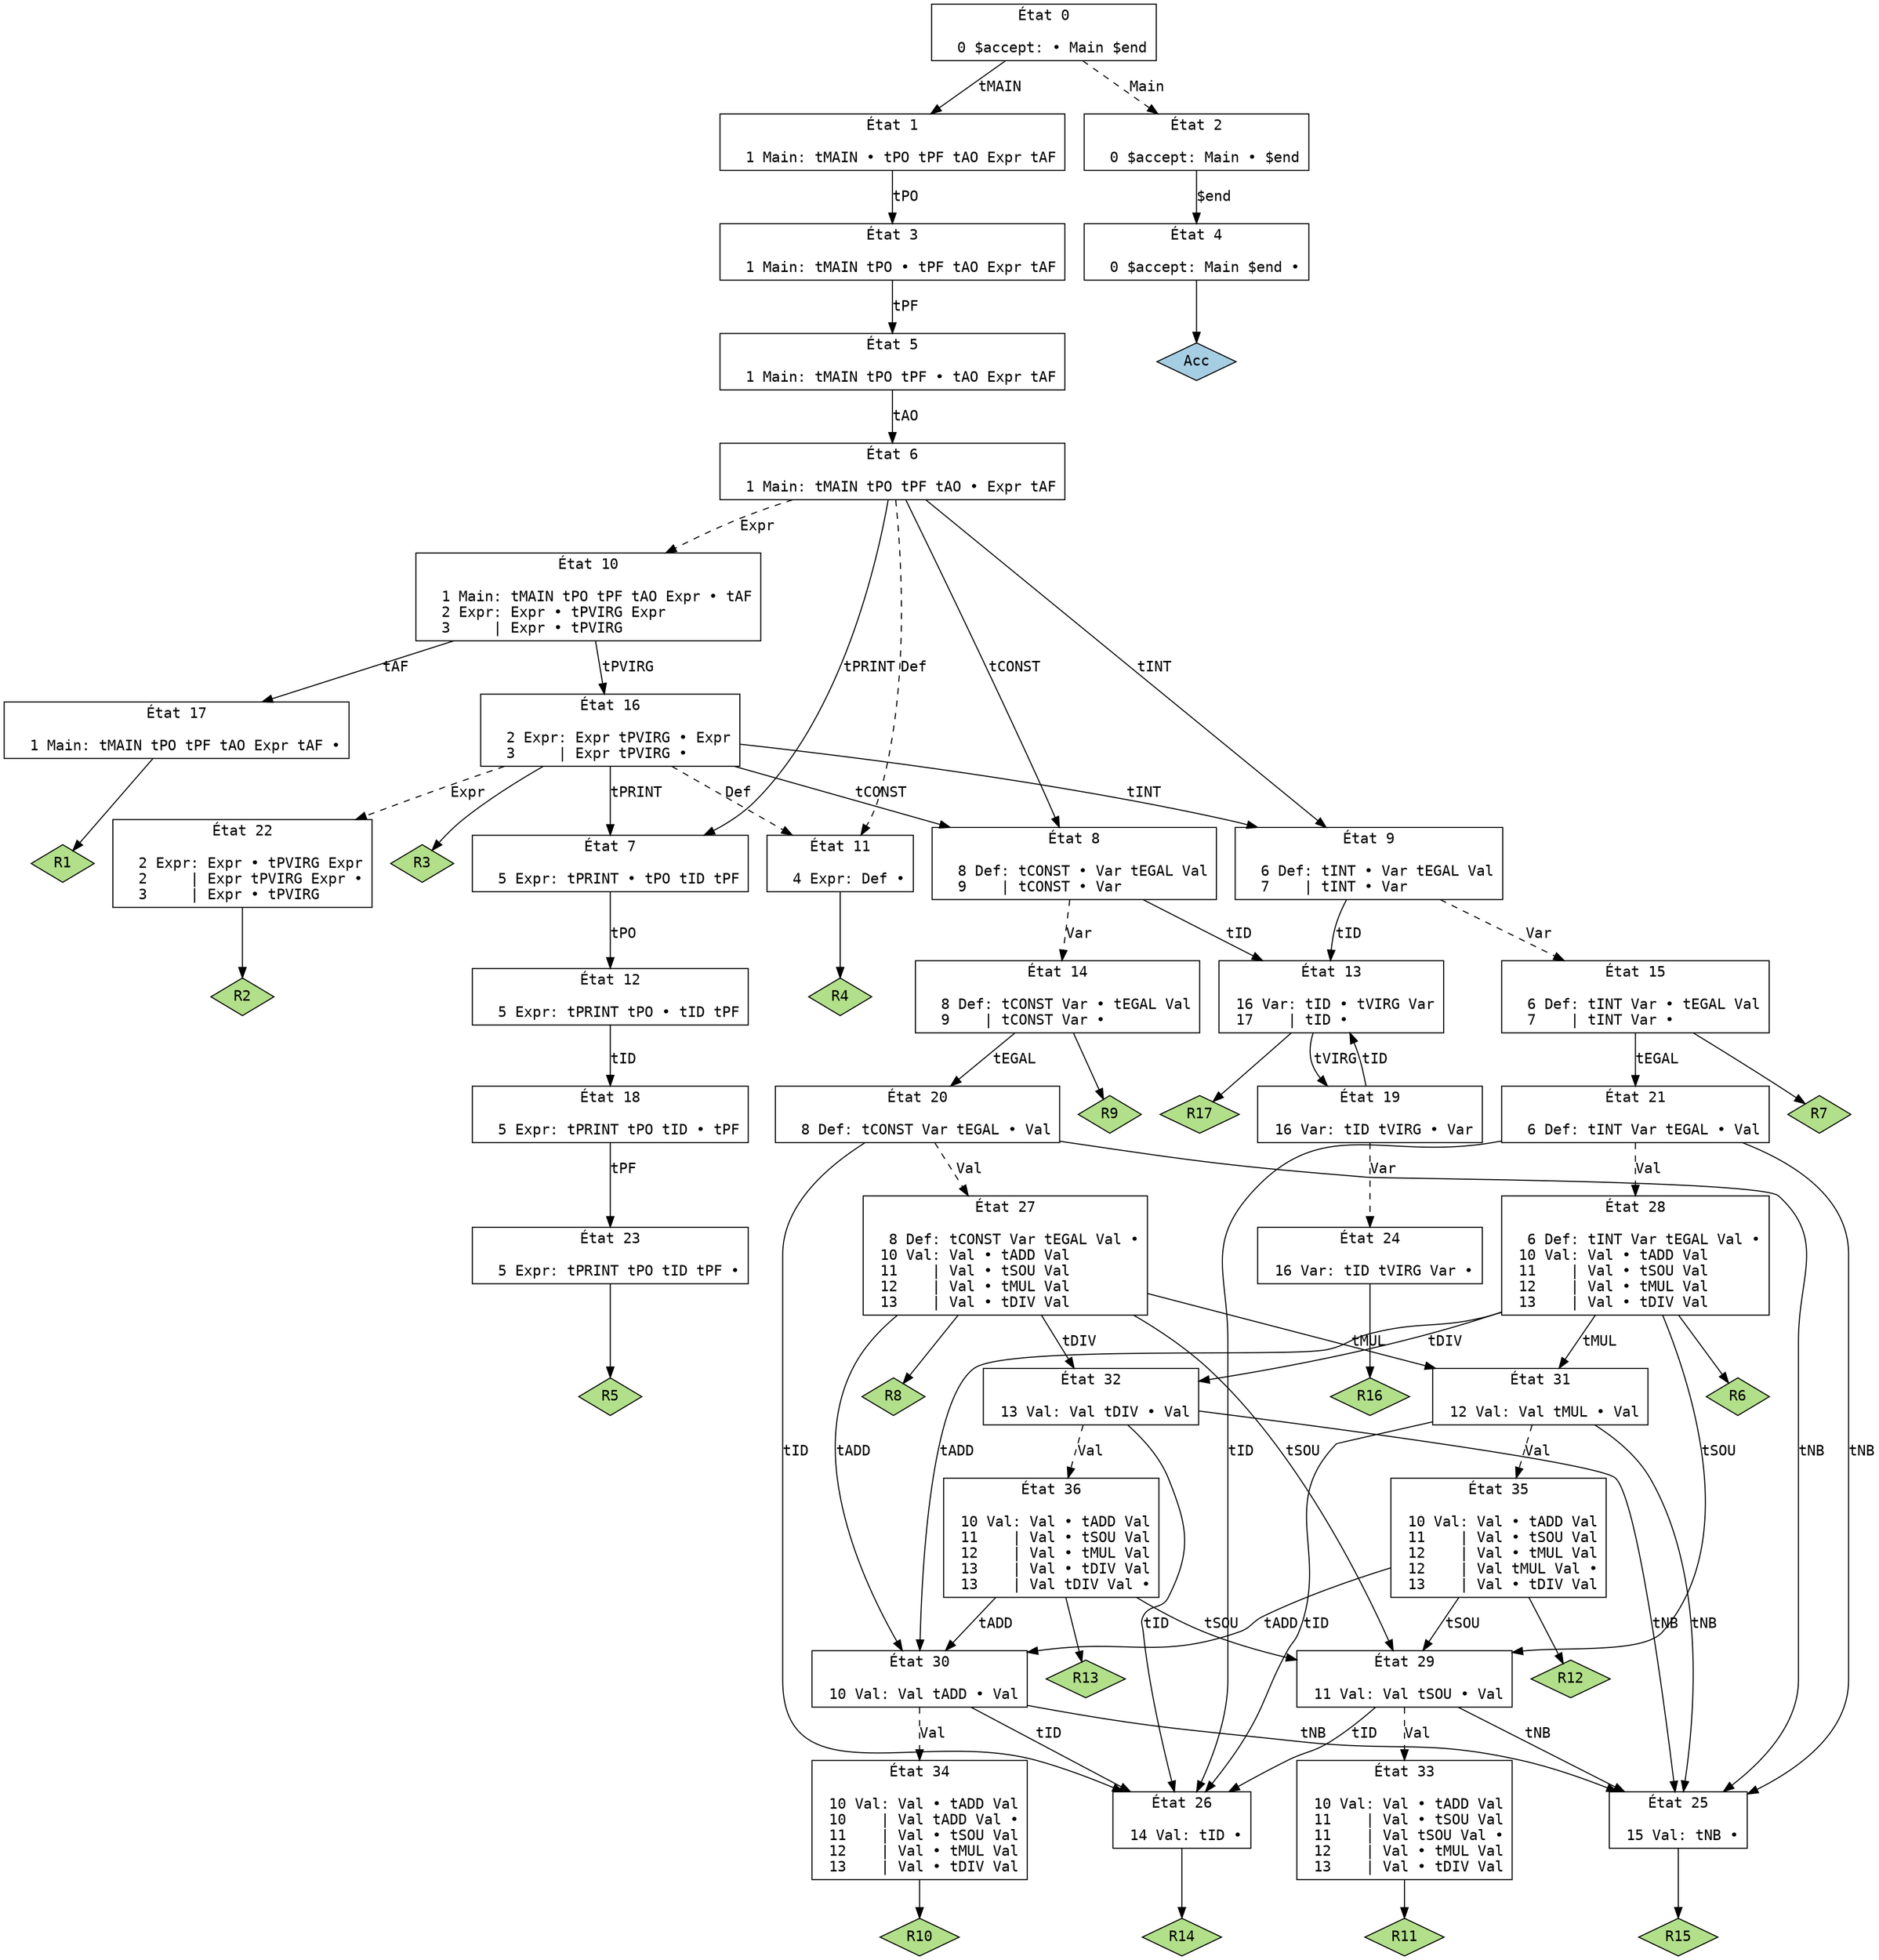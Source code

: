 // Produit par GNU Bison 3.8.2.
// Rapporter les bugs à <bug-bison@gnu.org>.
// Page d'accueil: <https://www.gnu.org/software/bison/>.

digraph "syntax.y"
{
  node [fontname = courier, shape = box, colorscheme = paired6]
  edge [fontname = courier]

  0 [label="État 0\n\l  0 $accept: • Main $end\l"]
  0 -> 1 [style=solid label="tMAIN"]
  0 -> 2 [style=dashed label="Main"]
  1 [label="État 1\n\l  1 Main: tMAIN • tPO tPF tAO Expr tAF\l"]
  1 -> 3 [style=solid label="tPO"]
  2 [label="État 2\n\l  0 $accept: Main • $end\l"]
  2 -> 4 [style=solid label="$end"]
  3 [label="État 3\n\l  1 Main: tMAIN tPO • tPF tAO Expr tAF\l"]
  3 -> 5 [style=solid label="tPF"]
  4 [label="État 4\n\l  0 $accept: Main $end •\l"]
  4 -> "4R0" [style=solid]
 "4R0" [label="Acc", fillcolor=1, shape=diamond, style=filled]
  5 [label="État 5\n\l  1 Main: tMAIN tPO tPF • tAO Expr tAF\l"]
  5 -> 6 [style=solid label="tAO"]
  6 [label="État 6\n\l  1 Main: tMAIN tPO tPF tAO • Expr tAF\l"]
  6 -> 7 [style=solid label="tPRINT"]
  6 -> 8 [style=solid label="tCONST"]
  6 -> 9 [style=solid label="tINT"]
  6 -> 10 [style=dashed label="Expr"]
  6 -> 11 [style=dashed label="Def"]
  7 [label="État 7\n\l  5 Expr: tPRINT • tPO tID tPF\l"]
  7 -> 12 [style=solid label="tPO"]
  8 [label="État 8\n\l  8 Def: tCONST • Var tEGAL Val\l  9    | tCONST • Var\l"]
  8 -> 13 [style=solid label="tID"]
  8 -> 14 [style=dashed label="Var"]
  9 [label="État 9\n\l  6 Def: tINT • Var tEGAL Val\l  7    | tINT • Var\l"]
  9 -> 13 [style=solid label="tID"]
  9 -> 15 [style=dashed label="Var"]
  10 [label="État 10\n\l  1 Main: tMAIN tPO tPF tAO Expr • tAF\l  2 Expr: Expr • tPVIRG Expr\l  3     | Expr • tPVIRG\l"]
  10 -> 16 [style=solid label="tPVIRG"]
  10 -> 17 [style=solid label="tAF"]
  11 [label="État 11\n\l  4 Expr: Def •\l"]
  11 -> "11R4" [style=solid]
 "11R4" [label="R4", fillcolor=3, shape=diamond, style=filled]
  12 [label="État 12\n\l  5 Expr: tPRINT tPO • tID tPF\l"]
  12 -> 18 [style=solid label="tID"]
  13 [label="État 13\n\l 16 Var: tID • tVIRG Var\l 17    | tID •\l"]
  13 -> 19 [style=solid label="tVIRG"]
  13 -> "13R17" [style=solid]
 "13R17" [label="R17", fillcolor=3, shape=diamond, style=filled]
  14 [label="État 14\n\l  8 Def: tCONST Var • tEGAL Val\l  9    | tCONST Var •\l"]
  14 -> 20 [style=solid label="tEGAL"]
  14 -> "14R9" [style=solid]
 "14R9" [label="R9", fillcolor=3, shape=diamond, style=filled]
  15 [label="État 15\n\l  6 Def: tINT Var • tEGAL Val\l  7    | tINT Var •\l"]
  15 -> 21 [style=solid label="tEGAL"]
  15 -> "15R7" [style=solid]
 "15R7" [label="R7", fillcolor=3, shape=diamond, style=filled]
  16 [label="État 16\n\l  2 Expr: Expr tPVIRG • Expr\l  3     | Expr tPVIRG •\l"]
  16 -> 7 [style=solid label="tPRINT"]
  16 -> 8 [style=solid label="tCONST"]
  16 -> 9 [style=solid label="tINT"]
  16 -> 22 [style=dashed label="Expr"]
  16 -> 11 [style=dashed label="Def"]
  16 -> "16R3" [style=solid]
 "16R3" [label="R3", fillcolor=3, shape=diamond, style=filled]
  17 [label="État 17\n\l  1 Main: tMAIN tPO tPF tAO Expr tAF •\l"]
  17 -> "17R1" [style=solid]
 "17R1" [label="R1", fillcolor=3, shape=diamond, style=filled]
  18 [label="État 18\n\l  5 Expr: tPRINT tPO tID • tPF\l"]
  18 -> 23 [style=solid label="tPF"]
  19 [label="État 19\n\l 16 Var: tID tVIRG • Var\l"]
  19 -> 13 [style=solid label="tID"]
  19 -> 24 [style=dashed label="Var"]
  20 [label="État 20\n\l  8 Def: tCONST Var tEGAL • Val\l"]
  20 -> 25 [style=solid label="tNB"]
  20 -> 26 [style=solid label="tID"]
  20 -> 27 [style=dashed label="Val"]
  21 [label="État 21\n\l  6 Def: tINT Var tEGAL • Val\l"]
  21 -> 25 [style=solid label="tNB"]
  21 -> 26 [style=solid label="tID"]
  21 -> 28 [style=dashed label="Val"]
  22 [label="État 22\n\l  2 Expr: Expr • tPVIRG Expr\l  2     | Expr tPVIRG Expr •\l  3     | Expr • tPVIRG\l"]
  22 -> "22R2" [style=solid]
 "22R2" [label="R2", fillcolor=3, shape=diamond, style=filled]
  23 [label="État 23\n\l  5 Expr: tPRINT tPO tID tPF •\l"]
  23 -> "23R5" [style=solid]
 "23R5" [label="R5", fillcolor=3, shape=diamond, style=filled]
  24 [label="État 24\n\l 16 Var: tID tVIRG Var •\l"]
  24 -> "24R16" [style=solid]
 "24R16" [label="R16", fillcolor=3, shape=diamond, style=filled]
  25 [label="État 25\n\l 15 Val: tNB •\l"]
  25 -> "25R15" [style=solid]
 "25R15" [label="R15", fillcolor=3, shape=diamond, style=filled]
  26 [label="État 26\n\l 14 Val: tID •\l"]
  26 -> "26R14" [style=solid]
 "26R14" [label="R14", fillcolor=3, shape=diamond, style=filled]
  27 [label="État 27\n\l  8 Def: tCONST Var tEGAL Val •\l 10 Val: Val • tADD Val\l 11    | Val • tSOU Val\l 12    | Val • tMUL Val\l 13    | Val • tDIV Val\l"]
  27 -> 29 [style=solid label="tSOU"]
  27 -> 30 [style=solid label="tADD"]
  27 -> 31 [style=solid label="tMUL"]
  27 -> 32 [style=solid label="tDIV"]
  27 -> "27R8" [style=solid]
 "27R8" [label="R8", fillcolor=3, shape=diamond, style=filled]
  28 [label="État 28\n\l  6 Def: tINT Var tEGAL Val •\l 10 Val: Val • tADD Val\l 11    | Val • tSOU Val\l 12    | Val • tMUL Val\l 13    | Val • tDIV Val\l"]
  28 -> 29 [style=solid label="tSOU"]
  28 -> 30 [style=solid label="tADD"]
  28 -> 31 [style=solid label="tMUL"]
  28 -> 32 [style=solid label="tDIV"]
  28 -> "28R6" [style=solid]
 "28R6" [label="R6", fillcolor=3, shape=diamond, style=filled]
  29 [label="État 29\n\l 11 Val: Val tSOU • Val\l"]
  29 -> 25 [style=solid label="tNB"]
  29 -> 26 [style=solid label="tID"]
  29 -> 33 [style=dashed label="Val"]
  30 [label="État 30\n\l 10 Val: Val tADD • Val\l"]
  30 -> 25 [style=solid label="tNB"]
  30 -> 26 [style=solid label="tID"]
  30 -> 34 [style=dashed label="Val"]
  31 [label="État 31\n\l 12 Val: Val tMUL • Val\l"]
  31 -> 25 [style=solid label="tNB"]
  31 -> 26 [style=solid label="tID"]
  31 -> 35 [style=dashed label="Val"]
  32 [label="État 32\n\l 13 Val: Val tDIV • Val\l"]
  32 -> 25 [style=solid label="tNB"]
  32 -> 26 [style=solid label="tID"]
  32 -> 36 [style=dashed label="Val"]
  33 [label="État 33\n\l 10 Val: Val • tADD Val\l 11    | Val • tSOU Val\l 11    | Val tSOU Val •\l 12    | Val • tMUL Val\l 13    | Val • tDIV Val\l"]
  33 -> "33R11" [style=solid]
 "33R11" [label="R11", fillcolor=3, shape=diamond, style=filled]
  34 [label="État 34\n\l 10 Val: Val • tADD Val\l 10    | Val tADD Val •\l 11    | Val • tSOU Val\l 12    | Val • tMUL Val\l 13    | Val • tDIV Val\l"]
  34 -> "34R10" [style=solid]
 "34R10" [label="R10", fillcolor=3, shape=diamond, style=filled]
  35 [label="État 35\n\l 10 Val: Val • tADD Val\l 11    | Val • tSOU Val\l 12    | Val • tMUL Val\l 12    | Val tMUL Val •\l 13    | Val • tDIV Val\l"]
  35 -> 29 [style=solid label="tSOU"]
  35 -> 30 [style=solid label="tADD"]
  35 -> "35R12" [style=solid]
 "35R12" [label="R12", fillcolor=3, shape=diamond, style=filled]
  36 [label="État 36\n\l 10 Val: Val • tADD Val\l 11    | Val • tSOU Val\l 12    | Val • tMUL Val\l 13    | Val • tDIV Val\l 13    | Val tDIV Val •\l"]
  36 -> 29 [style=solid label="tSOU"]
  36 -> 30 [style=solid label="tADD"]
  36 -> "36R13" [style=solid]
 "36R13" [label="R13", fillcolor=3, shape=diamond, style=filled]
}
